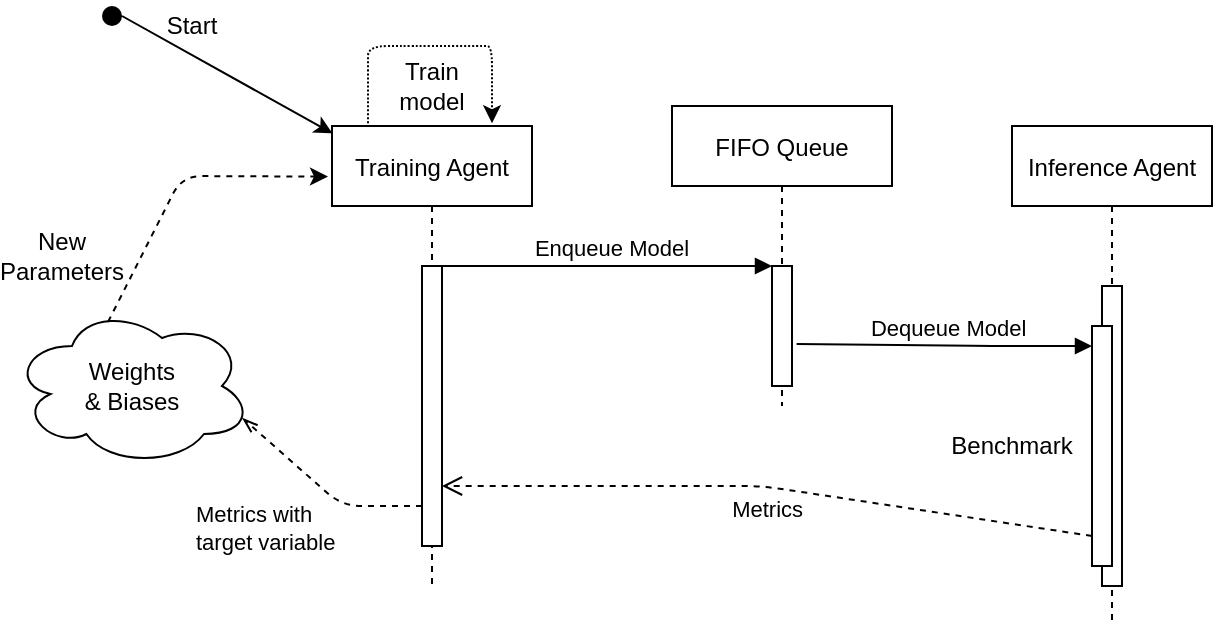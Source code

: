 <mxfile version="14.0.0" type="device"><diagram id="kgpKYQtTHZ0yAKxKKP6v" name="Page-1"><mxGraphModel dx="841" dy="728" grid="1" gridSize="10" guides="1" tooltips="1" connect="1" arrows="1" fold="1" page="1" pageScale="1" pageWidth="850" pageHeight="1100" math="0" shadow="0"><root><mxCell id="0"/><mxCell id="1" parent="0"/><mxCell id="3nuBFxr9cyL0pnOWT2aG-1" value="Training Agent" style="shape=umlLifeline;perimeter=lifelinePerimeter;container=1;collapsible=0;recursiveResize=0;rounded=0;shadow=0;strokeWidth=1;" parent="1" vertex="1"><mxGeometry x="290" y="240" width="100" height="230" as="geometry"/></mxCell><mxCell id="3nuBFxr9cyL0pnOWT2aG-2" value="" style="points=[];perimeter=orthogonalPerimeter;rounded=0;shadow=0;strokeWidth=1;" parent="3nuBFxr9cyL0pnOWT2aG-1" vertex="1"><mxGeometry x="45" y="70" width="10" height="140" as="geometry"/></mxCell><mxCell id="3nuBFxr9cyL0pnOWT2aG-5" value="FIFO Queue" style="shape=umlLifeline;perimeter=lifelinePerimeter;container=1;collapsible=0;recursiveResize=0;rounded=0;shadow=0;strokeWidth=1;allowArrows=0;connectable=0;" parent="1" vertex="1"><mxGeometry x="460" y="230" width="110" height="150" as="geometry"/></mxCell><mxCell id="3nuBFxr9cyL0pnOWT2aG-6" value="" style="points=[];perimeter=orthogonalPerimeter;rounded=0;shadow=0;strokeWidth=1;" parent="3nuBFxr9cyL0pnOWT2aG-5" vertex="1"><mxGeometry x="50" y="80" width="10" height="60" as="geometry"/></mxCell><mxCell id="3nuBFxr9cyL0pnOWT2aG-7" value="Metrics" style="verticalAlign=bottom;endArrow=open;dashed=1;endSize=8;exitX=0;exitY=0.875;shadow=0;strokeWidth=1;exitDx=0;exitDy=0;exitPerimeter=0;" parent="1" source="3nuBFxr9cyL0pnOWT2aG-4" target="3nuBFxr9cyL0pnOWT2aG-2" edge="1"><mxGeometry x="-0.015" y="20" relative="1" as="geometry"><mxPoint x="445" y="396" as="targetPoint"/><Array as="points"><mxPoint x="505" y="420"/></Array><mxPoint as="offset"/></mxGeometry></mxCell><mxCell id="3nuBFxr9cyL0pnOWT2aG-8" value="Enqueue Model" style="verticalAlign=bottom;endArrow=block;entryX=0;entryY=0;shadow=0;strokeWidth=1;" parent="1" source="3nuBFxr9cyL0pnOWT2aG-2" target="3nuBFxr9cyL0pnOWT2aG-6" edge="1"><mxGeometry x="0.03" relative="1" as="geometry"><mxPoint x="445" y="320" as="sourcePoint"/><mxPoint as="offset"/></mxGeometry></mxCell><mxCell id="TZn7gVdrNXnPIV3RhUSy-1" value="Inference Agent" style="shape=umlLifeline;perimeter=lifelinePerimeter;container=1;collapsible=0;recursiveResize=0;rounded=0;shadow=0;strokeWidth=1;" vertex="1" parent="1"><mxGeometry x="630" y="240" width="100" height="250" as="geometry"/></mxCell><mxCell id="TZn7gVdrNXnPIV3RhUSy-2" value="" style="points=[];perimeter=orthogonalPerimeter;rounded=0;shadow=0;strokeWidth=1;" vertex="1" parent="TZn7gVdrNXnPIV3RhUSy-1"><mxGeometry x="45" y="80" width="10" height="150" as="geometry"/></mxCell><mxCell id="TZn7gVdrNXnPIV3RhUSy-3" value="Dequeue Model" style="verticalAlign=bottom;endArrow=block;shadow=0;strokeWidth=1;exitX=1.233;exitY=0.651;exitDx=0;exitDy=0;exitPerimeter=0;" edge="1" parent="1" source="3nuBFxr9cyL0pnOWT2aG-6" target="3nuBFxr9cyL0pnOWT2aG-4"><mxGeometry x="0.032" relative="1" as="geometry"><mxPoint x="520" y="350" as="sourcePoint"/><mxPoint x="670" y="340" as="targetPoint"/><mxPoint as="offset"/><Array as="points"><mxPoint x="620" y="350"/></Array></mxGeometry></mxCell><mxCell id="3nuBFxr9cyL0pnOWT2aG-4" value="" style="points=[];perimeter=orthogonalPerimeter;rounded=0;shadow=0;strokeWidth=1;" parent="1" vertex="1"><mxGeometry x="670" y="340" width="10" height="120" as="geometry"/></mxCell><mxCell id="TZn7gVdrNXnPIV3RhUSy-4" value="" style="endArrow=classic;html=1;entryX=0.8;entryY=-0.006;entryDx=0;entryDy=0;entryPerimeter=0;exitX=0.18;exitY=-0.006;exitDx=0;exitDy=0;exitPerimeter=0;dashed=1;dashPattern=1 1;" edge="1" parent="1" source="3nuBFxr9cyL0pnOWT2aG-1" target="3nuBFxr9cyL0pnOWT2aG-1"><mxGeometry width="50" height="50" relative="1" as="geometry"><mxPoint x="310" y="230" as="sourcePoint"/><mxPoint x="510" y="400" as="targetPoint"/><Array as="points"><mxPoint x="308" y="220"/><mxPoint x="308" y="200"/><mxPoint x="330" y="200"/><mxPoint x="360" y="200"/><mxPoint x="370" y="200"/><mxPoint x="370" y="220"/></Array></mxGeometry></mxCell><mxCell id="TZn7gVdrNXnPIV3RhUSy-5" value="Train model" style="text;html=1;strokeColor=none;fillColor=none;align=center;verticalAlign=middle;whiteSpace=wrap;rounded=0;" vertex="1" parent="1"><mxGeometry x="320" y="210" width="40" height="20" as="geometry"/></mxCell><mxCell id="TZn7gVdrNXnPIV3RhUSy-6" value="" style="endArrow=openThin;html=1;dashed=1;entryX=0.96;entryY=0.7;entryDx=0;entryDy=0;entryPerimeter=0;endFill=0;" edge="1" parent="1" source="3nuBFxr9cyL0pnOWT2aG-2" target="TZn7gVdrNXnPIV3RhUSy-7"><mxGeometry width="50" height="50" relative="1" as="geometry"><mxPoint x="460" y="440" as="sourcePoint"/><mxPoint x="280" y="430" as="targetPoint"/><Array as="points"><mxPoint x="295" y="430"/></Array></mxGeometry></mxCell><mxCell id="TZn7gVdrNXnPIV3RhUSy-7" value="Weights &lt;br&gt;&amp;amp; Biases" style="ellipse;shape=cloud;whiteSpace=wrap;html=1;" vertex="1" parent="1"><mxGeometry x="130" y="330" width="120" height="80" as="geometry"/></mxCell><mxCell id="TZn7gVdrNXnPIV3RhUSy-8" value="&lt;span style=&quot;color: rgb(0 , 0 , 0) ; font-family: &amp;#34;helvetica&amp;#34; ; font-size: 11px ; font-style: normal ; font-weight: 400 ; letter-spacing: normal ; text-align: center ; text-indent: 0px ; text-transform: none ; word-spacing: 0px ; background-color: rgb(255 , 255 , 255) ; display: inline ; float: none&quot;&gt;Metrics with target variable&lt;/span&gt;" style="text;whiteSpace=wrap;html=1;" vertex="1" parent="1"><mxGeometry x="220" y="420" width="80" height="35" as="geometry"/></mxCell><mxCell id="TZn7gVdrNXnPIV3RhUSy-9" value="" style="endArrow=classic;html=1;dashed=1;entryX=-0.02;entryY=0.11;entryDx=0;entryDy=0;entryPerimeter=0;exitX=0.4;exitY=0.1;exitDx=0;exitDy=0;exitPerimeter=0;" edge="1" parent="1" source="TZn7gVdrNXnPIV3RhUSy-7" target="3nuBFxr9cyL0pnOWT2aG-1"><mxGeometry width="50" height="50" relative="1" as="geometry"><mxPoint x="400" y="440" as="sourcePoint"/><mxPoint x="450" y="390" as="targetPoint"/><Array as="points"><mxPoint x="215" y="265"/></Array></mxGeometry></mxCell><mxCell id="TZn7gVdrNXnPIV3RhUSy-10" value="New&lt;br&gt;Parameters" style="text;html=1;strokeColor=none;fillColor=none;align=center;verticalAlign=middle;whiteSpace=wrap;rounded=0;" vertex="1" parent="1"><mxGeometry x="135" y="295" width="40" height="20" as="geometry"/></mxCell><mxCell id="TZn7gVdrNXnPIV3RhUSy-11" value="Benchmark" style="text;html=1;strokeColor=none;fillColor=none;align=center;verticalAlign=middle;whiteSpace=wrap;rounded=0;" vertex="1" parent="1"><mxGeometry x="610" y="390" width="40" height="20" as="geometry"/></mxCell><mxCell id="TZn7gVdrNXnPIV3RhUSy-13" value="" style="endArrow=classic;html=1;entryX=0.002;entryY=0.016;entryDx=0;entryDy=0;entryPerimeter=0;exitX=1;exitY=0.5;exitDx=0;exitDy=0;" edge="1" parent="1" source="TZn7gVdrNXnPIV3RhUSy-14" target="3nuBFxr9cyL0pnOWT2aG-1"><mxGeometry width="50" height="50" relative="1" as="geometry"><mxPoint x="185" y="190" as="sourcePoint"/><mxPoint x="485" y="320" as="targetPoint"/><Array as="points"/></mxGeometry></mxCell><mxCell id="TZn7gVdrNXnPIV3RhUSy-14" value="" style="ellipse;fillColor=#000000;strokeColor=none;" vertex="1" parent="1"><mxGeometry x="175" y="180" width="10" height="10" as="geometry"/></mxCell><mxCell id="TZn7gVdrNXnPIV3RhUSy-15" value="Start" style="text;html=1;strokeColor=none;fillColor=none;align=center;verticalAlign=middle;whiteSpace=wrap;rounded=0;" vertex="1" parent="1"><mxGeometry x="200" y="180" width="40" height="20" as="geometry"/></mxCell></root></mxGraphModel></diagram></mxfile>